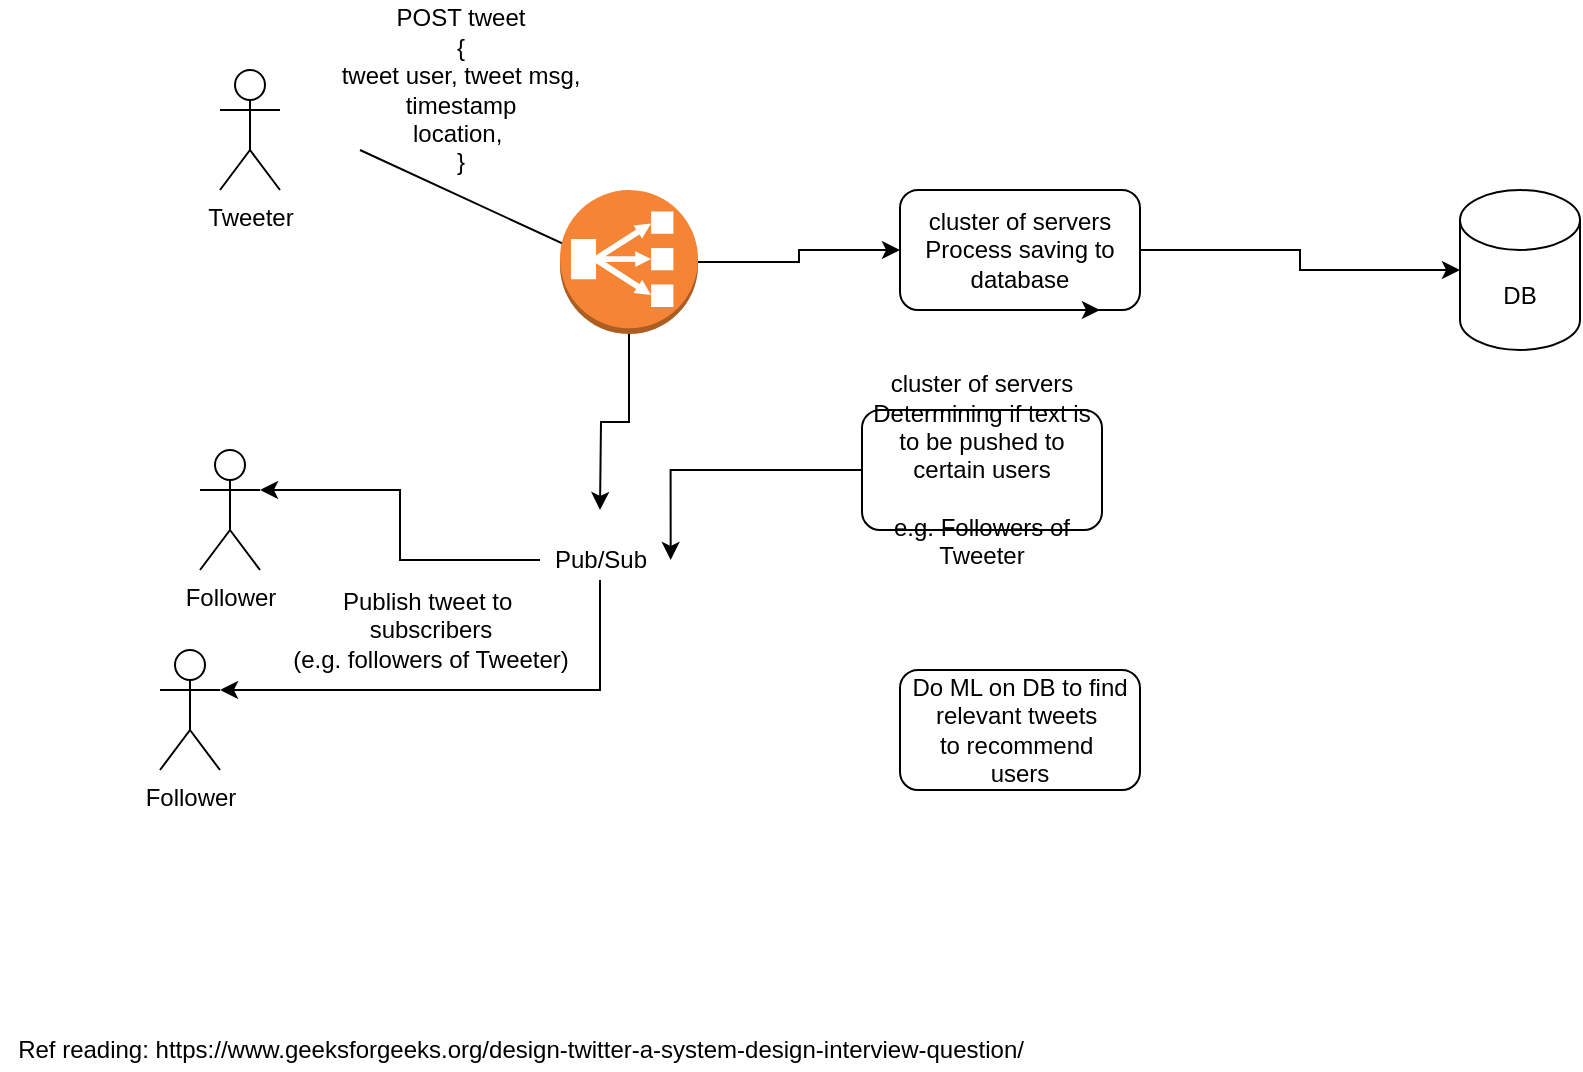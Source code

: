 <mxfile version="14.6.11" type="github">
  <diagram id="Z-yj_argTJjEadmIUwvs" name="Page-1">
    <mxGraphModel dx="1609" dy="428" grid="1" gridSize="10" guides="1" tooltips="1" connect="1" arrows="1" fold="1" page="1" pageScale="1" pageWidth="827" pageHeight="1169" math="0" shadow="0">
      <root>
        <mxCell id="0" />
        <mxCell id="1" parent="0" />
        <mxCell id="L9cxDZLKYXbgiQS6-WOH-1" value="Tweeter" style="shape=umlActor;verticalLabelPosition=bottom;verticalAlign=top;html=1;outlineConnect=0;" parent="1" vertex="1">
          <mxGeometry x="100" y="140" width="30" height="60" as="geometry" />
        </mxCell>
        <mxCell id="L9cxDZLKYXbgiQS6-WOH-2" value="Follower" style="shape=umlActor;verticalLabelPosition=bottom;verticalAlign=top;html=1;outlineConnect=0;" parent="1" vertex="1">
          <mxGeometry x="90" y="330" width="30" height="60" as="geometry" />
        </mxCell>
        <mxCell id="L9cxDZLKYXbgiQS6-WOH-3" value="" style="endArrow=classic;html=1;" parent="1" edge="1">
          <mxGeometry width="50" height="50" relative="1" as="geometry">
            <mxPoint x="170" y="180" as="sourcePoint" />
            <mxPoint x="300" y="240" as="targetPoint" />
          </mxGeometry>
        </mxCell>
        <mxCell id="L9cxDZLKYXbgiQS6-WOH-4" value="POST tweet&lt;br&gt;{&lt;br&gt;tweet user, tweet msg,&lt;br&gt;timestamp&lt;br&gt;location,&amp;nbsp;&lt;br&gt;}" style="text;html=1;align=center;verticalAlign=middle;resizable=0;points=[];autosize=1;strokeColor=none;" parent="1" vertex="1">
          <mxGeometry x="155" y="105" width="130" height="90" as="geometry" />
        </mxCell>
        <mxCell id="L9cxDZLKYXbgiQS6-WOH-6" style="edgeStyle=orthogonalEdgeStyle;rounded=0;orthogonalLoop=1;jettySize=auto;html=1;" parent="1" source="L9cxDZLKYXbgiQS6-WOH-5" target="L9cxDZLKYXbgiQS6-WOH-7" edge="1">
          <mxGeometry relative="1" as="geometry">
            <mxPoint x="450" y="256" as="targetPoint" />
          </mxGeometry>
        </mxCell>
        <mxCell id="L9cxDZLKYXbgiQS6-WOH-22" style="edgeStyle=orthogonalEdgeStyle;rounded=0;orthogonalLoop=1;jettySize=auto;html=1;" parent="1" source="L9cxDZLKYXbgiQS6-WOH-5" edge="1">
          <mxGeometry relative="1" as="geometry">
            <mxPoint x="290" y="360" as="targetPoint" />
          </mxGeometry>
        </mxCell>
        <mxCell id="L9cxDZLKYXbgiQS6-WOH-5" value="" style="outlineConnect=0;dashed=0;verticalLabelPosition=bottom;verticalAlign=top;align=center;html=1;shape=mxgraph.aws3.classic_load_balancer;fillColor=#F58534;gradientColor=none;" parent="1" vertex="1">
          <mxGeometry x="270" y="200" width="69" height="72" as="geometry" />
        </mxCell>
        <mxCell id="L9cxDZLKYXbgiQS6-WOH-10" style="edgeStyle=orthogonalEdgeStyle;rounded=0;orthogonalLoop=1;jettySize=auto;html=1;" parent="1" source="L9cxDZLKYXbgiQS6-WOH-7" target="L9cxDZLKYXbgiQS6-WOH-11" edge="1">
          <mxGeometry relative="1" as="geometry">
            <mxPoint x="640" y="257" as="targetPoint" />
          </mxGeometry>
        </mxCell>
        <mxCell id="L9cxDZLKYXbgiQS6-WOH-7" value="cluster of servers&lt;br&gt;Process saving to database" style="rounded=1;whiteSpace=wrap;html=1;" parent="1" vertex="1">
          <mxGeometry x="440" y="200" width="120" height="60" as="geometry" />
        </mxCell>
        <mxCell id="L9cxDZLKYXbgiQS6-WOH-11" value="DB" style="shape=cylinder3;whiteSpace=wrap;html=1;boundedLbl=1;backgroundOutline=1;size=15;" parent="1" vertex="1">
          <mxGeometry x="720" y="200" width="60" height="80" as="geometry" />
        </mxCell>
        <mxCell id="L9cxDZLKYXbgiQS6-WOH-19" style="edgeStyle=orthogonalEdgeStyle;rounded=0;orthogonalLoop=1;jettySize=auto;html=1;entryX=1;entryY=0.333;entryDx=0;entryDy=0;entryPerimeter=0;" parent="1" source="L9cxDZLKYXbgiQS6-WOH-12" target="L9cxDZLKYXbgiQS6-WOH-2" edge="1">
          <mxGeometry relative="1" as="geometry" />
        </mxCell>
        <mxCell id="L9cxDZLKYXbgiQS6-WOH-25" style="edgeStyle=orthogonalEdgeStyle;rounded=0;orthogonalLoop=1;jettySize=auto;html=1;" parent="1" source="L9cxDZLKYXbgiQS6-WOH-12" target="L9cxDZLKYXbgiQS6-WOH-23" edge="1">
          <mxGeometry relative="1" as="geometry">
            <Array as="points">
              <mxPoint x="290" y="450" />
            </Array>
          </mxGeometry>
        </mxCell>
        <mxCell id="L9cxDZLKYXbgiQS6-WOH-12" value="Pub/Sub" style="text;html=1;align=center;verticalAlign=middle;resizable=0;points=[];autosize=1;strokeColor=none;" parent="1" vertex="1">
          <mxGeometry x="260" y="375" width="60" height="20" as="geometry" />
        </mxCell>
        <mxCell id="L9cxDZLKYXbgiQS6-WOH-13" style="edgeStyle=orthogonalEdgeStyle;rounded=0;orthogonalLoop=1;jettySize=auto;html=1;exitX=0.75;exitY=1;exitDx=0;exitDy=0;entryX=0.833;entryY=1;entryDx=0;entryDy=0;entryPerimeter=0;" parent="1" source="L9cxDZLKYXbgiQS6-WOH-7" target="L9cxDZLKYXbgiQS6-WOH-7" edge="1">
          <mxGeometry relative="1" as="geometry" />
        </mxCell>
        <mxCell id="L9cxDZLKYXbgiQS6-WOH-17" style="edgeStyle=orthogonalEdgeStyle;rounded=0;orthogonalLoop=1;jettySize=auto;html=1;entryX=1.089;entryY=0.5;entryDx=0;entryDy=0;entryPerimeter=0;" parent="1" source="L9cxDZLKYXbgiQS6-WOH-15" target="L9cxDZLKYXbgiQS6-WOH-12" edge="1">
          <mxGeometry relative="1" as="geometry" />
        </mxCell>
        <mxCell id="L9cxDZLKYXbgiQS6-WOH-15" value="cluster of servers&lt;br&gt;Determining if text is to be pushed to certain users&lt;br&gt;&lt;br&gt;e.g. Followers of Tweeter" style="rounded=1;whiteSpace=wrap;html=1;" parent="1" vertex="1">
          <mxGeometry x="421" y="310" width="120" height="60" as="geometry" />
        </mxCell>
        <mxCell id="L9cxDZLKYXbgiQS6-WOH-20" value="Do ML on DB to find relevant tweets&amp;nbsp;&lt;br&gt;to recommend&amp;nbsp;&lt;br&gt;users&lt;br&gt;" style="rounded=1;whiteSpace=wrap;html=1;" parent="1" vertex="1">
          <mxGeometry x="440" y="440" width="120" height="60" as="geometry" />
        </mxCell>
        <mxCell id="L9cxDZLKYXbgiQS6-WOH-23" value="Follower" style="shape=umlActor;verticalLabelPosition=bottom;verticalAlign=top;html=1;outlineConnect=0;" parent="1" vertex="1">
          <mxGeometry x="70" y="430" width="30" height="60" as="geometry" />
        </mxCell>
        <mxCell id="L9cxDZLKYXbgiQS6-WOH-26" value="Publish tweet to&amp;nbsp;&lt;br&gt;subscribers&lt;br&gt;(e.g. followers of Tweeter)" style="text;html=1;align=center;verticalAlign=middle;resizable=0;points=[];autosize=1;strokeColor=none;" parent="1" vertex="1">
          <mxGeometry x="130" y="395" width="150" height="50" as="geometry" />
        </mxCell>
        <mxCell id="wR5q-t_oWCZxLNSL_v0o-1" value="Ref reading:&amp;nbsp;https://www.geeksforgeeks.org/design-twitter-a-system-design-interview-question/" style="text;html=1;align=center;verticalAlign=middle;resizable=0;points=[];autosize=1;strokeColor=none;" vertex="1" parent="1">
          <mxGeometry x="-10" y="620" width="520" height="20" as="geometry" />
        </mxCell>
      </root>
    </mxGraphModel>
  </diagram>
</mxfile>
